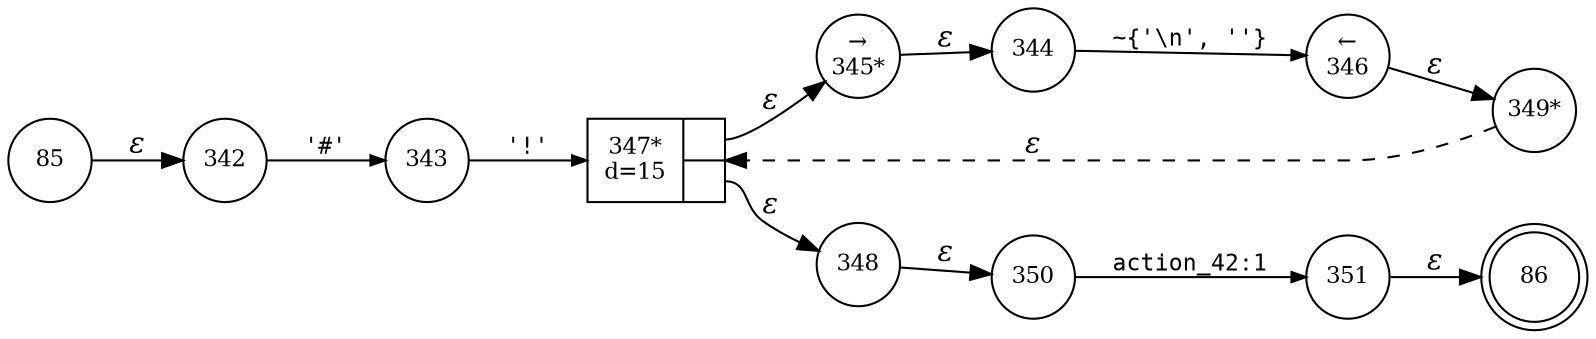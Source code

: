 digraph ATN {
rankdir=LR;
s86[fontsize=11, label="86", shape=doublecircle, fixedsize=true, width=.6];
s85[fontsize=11,label="85", shape=circle, fixedsize=true, width=.55, peripheries=1];
s342[fontsize=11,label="342", shape=circle, fixedsize=true, width=.55, peripheries=1];
s343[fontsize=11,label="343", shape=circle, fixedsize=true, width=.55, peripheries=1];
s344[fontsize=11,label="344", shape=circle, fixedsize=true, width=.55, peripheries=1];
s345[fontsize=11,label="&rarr;\n345*", shape=circle, fixedsize=true, width=.55, peripheries=1];
s346[fontsize=11,label="&larr;\n346", shape=circle, fixedsize=true, width=.55, peripheries=1];
s347[fontsize=11,label="{347*\nd=15|{<p0>|<p1>}}", shape=record, fixedsize=false, peripheries=1];
s348[fontsize=11,label="348", shape=circle, fixedsize=true, width=.55, peripheries=1];
s349[fontsize=11,label="349*", shape=circle, fixedsize=true, width=.55, peripheries=1];
s350[fontsize=11,label="350", shape=circle, fixedsize=true, width=.55, peripheries=1];
s351[fontsize=11,label="351", shape=circle, fixedsize=true, width=.55, peripheries=1];
s85 -> s342 [fontname="Times-Italic", label="&epsilon;"];
s342 -> s343 [fontsize=11, fontname="Courier", arrowsize=.7, label = "'#'", arrowhead = normal];
s343 -> s347 [fontsize=11, fontname="Courier", arrowsize=.7, label = "'!'", arrowhead = normal];
s347:p0 -> s345 [fontname="Times-Italic", label="&epsilon;"];
s347:p1 -> s348 [fontname="Times-Italic", label="&epsilon;"];
s345 -> s344 [fontname="Times-Italic", label="&epsilon;"];
s348 -> s350 [fontname="Times-Italic", label="&epsilon;"];
s344 -> s346 [fontsize=11, fontname="Courier", arrowsize=.7, label = "~{'\\n', ''}", arrowhead = normal];
s350 -> s351 [fontsize=11, fontname="Courier", arrowsize=.7, label = "action_42:1", arrowhead = normal];
s346 -> s349 [fontname="Times-Italic", label="&epsilon;"];
s351 -> s86 [fontname="Times-Italic", label="&epsilon;"];
s349 -> s347 [fontname="Times-Italic", label="&epsilon;", style="dashed"];
}